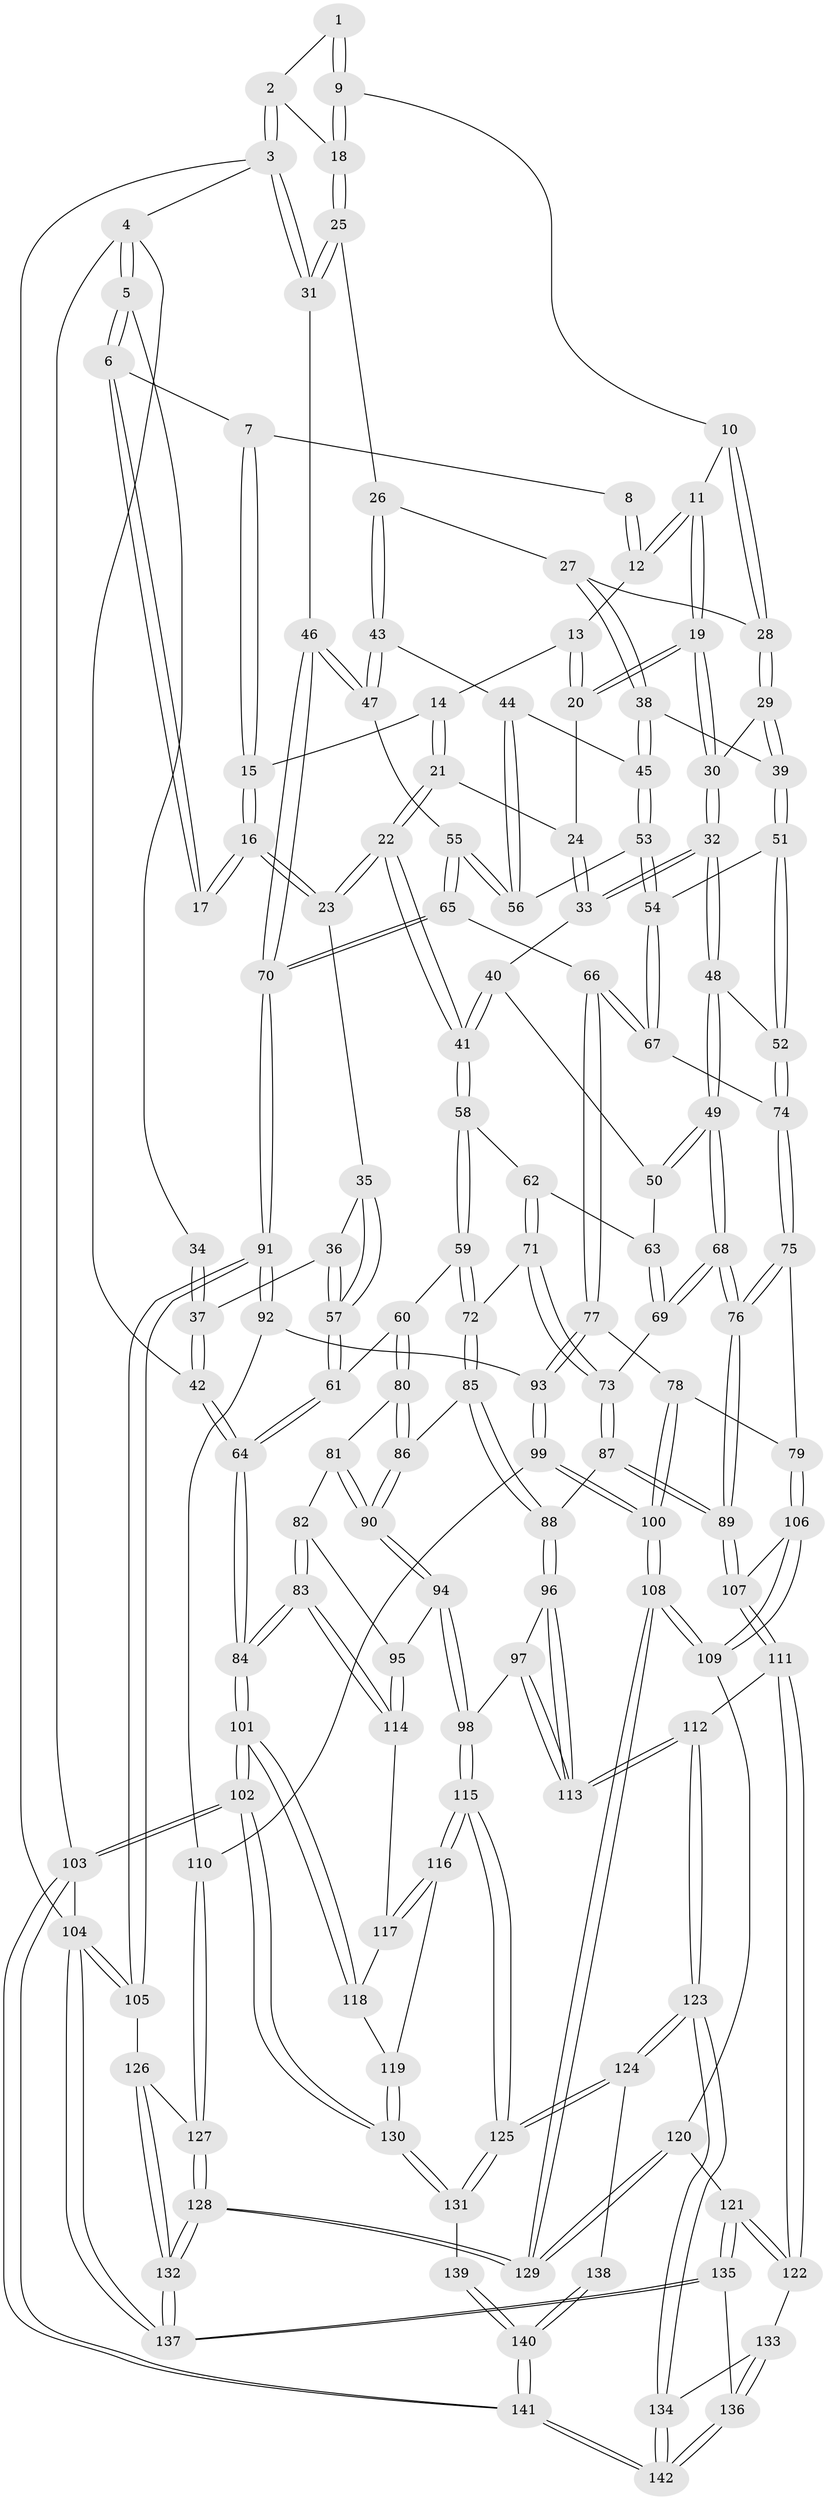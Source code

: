 // coarse degree distribution, {2: 0.03488372093023256, 4: 0.4883720930232558, 7: 0.011627906976744186, 3: 0.12790697674418605, 5: 0.2558139534883721, 6: 0.08139534883720931}
// Generated by graph-tools (version 1.1) at 2025/42/03/06/25 10:42:33]
// undirected, 142 vertices, 352 edges
graph export_dot {
graph [start="1"]
  node [color=gray90,style=filled];
  1 [pos="+0.8893847801444807+0"];
  2 [pos="+1+0"];
  3 [pos="+1+0"];
  4 [pos="+0+0"];
  5 [pos="+0+0"];
  6 [pos="+0.14451589630077663+0"];
  7 [pos="+0.3055686326002017+0"];
  8 [pos="+0.5309123071853521+0"];
  9 [pos="+0.7886613392240989+0.10084803235563586"];
  10 [pos="+0.7613616719192448+0.12110960617956097"];
  11 [pos="+0.6042212245535457+0.10526230961694086"];
  12 [pos="+0.5672930595104959+0.0513129692855839"];
  13 [pos="+0.4856212103154833+0.10566106903964306"];
  14 [pos="+0.3455465876506696+0.11462561291384396"];
  15 [pos="+0.3286700986689922+0.002881983925874413"];
  16 [pos="+0.18752857437919385+0.18231341691759806"];
  17 [pos="+0.17368382376380753+0.16654559316771048"];
  18 [pos="+0.9161476941432605+0.15069742062730238"];
  19 [pos="+0.5882226761596474+0.22777708132440266"];
  20 [pos="+0.44261256784970615+0.19777104894060604"];
  21 [pos="+0.31990031344122327+0.1993962922202392"];
  22 [pos="+0.262065309673359+0.25600065631051755"];
  23 [pos="+0.24235856016024457+0.24956403813855957"];
  24 [pos="+0.4313710348964036+0.20449495051028604"];
  25 [pos="+0.9201368236803215+0.15731547713715738"];
  26 [pos="+0.9140677682422395+0.25719247900925096"];
  27 [pos="+0.7887446644945679+0.2407670193049392"];
  28 [pos="+0.7669346317266644+0.21700549544129857"];
  29 [pos="+0.6523558984178356+0.28045754675757534"];
  30 [pos="+0.5892929757890548+0.23494505507284463"];
  31 [pos="+1+0.13536623524376248"];
  32 [pos="+0.5256180089726459+0.30132929183730167"];
  33 [pos="+0.47159916276516417+0.2969177178352533"];
  34 [pos="+0.10351306396586722+0.1690565046330398"];
  35 [pos="+0.1814945091817828+0.28157239085484653"];
  36 [pos="+0+0.29055202962304"];
  37 [pos="+0+0.2500447424843288"];
  38 [pos="+0.7771059121207567+0.32654788188950074"];
  39 [pos="+0.6662259165113409+0.3150126689314248"];
  40 [pos="+0.463713725392584+0.3008491276005046"];
  41 [pos="+0.2859235164608598+0.30577593383937796"];
  42 [pos="+0+0.22283439815869105"];
  43 [pos="+0.9328802936052235+0.2927042025703443"];
  44 [pos="+0.8695452731587332+0.32860507727014265"];
  45 [pos="+0.7881691279386803+0.3430545172860782"];
  46 [pos="+1+0.4056011900413332"];
  47 [pos="+0.9957041714780166+0.3364063960605577"];
  48 [pos="+0.5380146856626267+0.4099139402060695"];
  49 [pos="+0.5151531978564359+0.4262729754243135"];
  50 [pos="+0.43423132196482656+0.38697308147025383"];
  51 [pos="+0.6636607143673445+0.3395157290683495"];
  52 [pos="+0.6043157663042789+0.4226505265875797"];
  53 [pos="+0.7859243349226807+0.35903315496080207"];
  54 [pos="+0.7500561019230242+0.42724788145276904"];
  55 [pos="+0.8600520001672441+0.4366766599393555"];
  56 [pos="+0.848633525237392+0.40399297413486474"];
  57 [pos="+0.09170383384684715+0.4175103791257523"];
  58 [pos="+0.28937563309333436+0.32749303417820164"];
  59 [pos="+0.13901341033361447+0.4593289716509643"];
  60 [pos="+0.10025347939382831+0.4546390646081301"];
  61 [pos="+0.0951863297616335+0.4481005883484593"];
  62 [pos="+0.31469227334959676+0.3799282691993592"];
  63 [pos="+0.3528687948627751+0.39618068514199334"];
  64 [pos="+0+0.4608869583342705"];
  65 [pos="+0.840641059526556+0.4895352116457631"];
  66 [pos="+0.8096181502324684+0.5189513455975168"];
  67 [pos="+0.7509443720993992+0.4536469324275373"];
  68 [pos="+0.4686453000901694+0.5302557679881085"];
  69 [pos="+0.42241629999086133+0.4909192578910886"];
  70 [pos="+1+0.4427134250464878"];
  71 [pos="+0.2928643208603146+0.45514397582406946"];
  72 [pos="+0.1874038111108889+0.4941778258956592"];
  73 [pos="+0.3053473350712876+0.5051236984014983"];
  74 [pos="+0.6355774054575091+0.46680427226677473"];
  75 [pos="+0.6269395844278632+0.5164661495572918"];
  76 [pos="+0.4760699550151881+0.6023896697447414"];
  77 [pos="+0.8093499311438952+0.532792880615017"];
  78 [pos="+0.757840543481097+0.5831039026662597"];
  79 [pos="+0.7028087918074054+0.6008214135932394"];
  80 [pos="+0.08305427514033488+0.5139288791330163"];
  81 [pos="+0.07242577618847011+0.5321240265986465"];
  82 [pos="+0.026551874838361564+0.5692688066238064"];
  83 [pos="+0+0.6505152814415596"];
  84 [pos="+0+0.6658359328934382"];
  85 [pos="+0.2130320942902832+0.591484845577097"];
  86 [pos="+0.19833123611909248+0.5968388068993921"];
  87 [pos="+0.3072805708272963+0.5997111516789566"];
  88 [pos="+0.2759838399872114+0.6104562869817416"];
  89 [pos="+0.4638951772638618+0.6450619178106327"];
  90 [pos="+0.14660268911088653+0.6301470468287794"];
  91 [pos="+1+0.5675808502128923"];
  92 [pos="+0.9984303332985736+0.5994097234276577"];
  93 [pos="+0.8926444740276499+0.5963251368306898"];
  94 [pos="+0.13280127978282627+0.6486841347104575"];
  95 [pos="+0.1287861973609357+0.6503169386551724"];
  96 [pos="+0.26118076481544283+0.662218158387544"];
  97 [pos="+0.21209346461582293+0.7439366638675725"];
  98 [pos="+0.2077395609528241+0.7461816826236161"];
  99 [pos="+0.851886997015284+0.7351256091874235"];
  100 [pos="+0.8163537776806582+0.7470934050558028"];
  101 [pos="+0+0.6837627677759754"];
  102 [pos="+0+0.9999921870022592"];
  103 [pos="+0+1"];
  104 [pos="+1+1"];
  105 [pos="+1+0.7470392707271757"];
  106 [pos="+0.6337180260261823+0.6962634079291228"];
  107 [pos="+0.4660431920975024+0.6504154578918726"];
  108 [pos="+0.7611402839400129+0.7999174675797068"];
  109 [pos="+0.6584220231850908+0.7383418371645896"];
  110 [pos="+0.898474403016008+0.7471702997576327"];
  111 [pos="+0.41990649413977293+0.7965880147016055"];
  112 [pos="+0.3871228722453053+0.8071866519003941"];
  113 [pos="+0.3391646390920257+0.7810979560003483"];
  114 [pos="+0.0969257162689563+0.6764606057704297"];
  115 [pos="+0.16771812910686718+0.8053503085369572"];
  116 [pos="+0.15704774681921266+0.7997884009287866"];
  117 [pos="+0.09781604158544759+0.6971869821802212"];
  118 [pos="+0.05666780767276187+0.7601291293282826"];
  119 [pos="+0.08370198712343138+0.7883406259948751"];
  120 [pos="+0.585505444281162+0.8407236852121044"];
  121 [pos="+0.4992246155101461+0.8758321715658131"];
  122 [pos="+0.4480429594544776+0.8301485615237637"];
  123 [pos="+0.2569715669620512+0.9250665333696142"];
  124 [pos="+0.21335550622866975+0.8985721843089588"];
  125 [pos="+0.1695532459008886+0.8145536662953434"];
  126 [pos="+1+0.7766191682829109"];
  127 [pos="+0.9682270131958798+0.7893834461379334"];
  128 [pos="+0.8000991707133498+1"];
  129 [pos="+0.780881654224871+0.98584174679372"];
  130 [pos="+0+0.903401250696312"];
  131 [pos="+0.005357926394888147+0.9029231616571881"];
  132 [pos="+0.8016039353093649+1"];
  133 [pos="+0.4024461316160311+0.9359962528551866"];
  134 [pos="+0.28398382453105103+1"];
  135 [pos="+0.5855264484043794+1"];
  136 [pos="+0.5299517308448329+1"];
  137 [pos="+0.805431092497196+1"];
  138 [pos="+0.15807399997319718+0.920090304955023"];
  139 [pos="+0.03836211861465595+0.9110850483132417"];
  140 [pos="+0.11225559636915386+0.9826312939603481"];
  141 [pos="+0+1"];
  142 [pos="+0.306743710170207+1"];
  1 -- 2;
  1 -- 9;
  1 -- 9;
  2 -- 3;
  2 -- 3;
  2 -- 18;
  3 -- 4;
  3 -- 31;
  3 -- 31;
  3 -- 104;
  4 -- 5;
  4 -- 5;
  4 -- 42;
  4 -- 103;
  5 -- 6;
  5 -- 6;
  5 -- 34;
  6 -- 7;
  6 -- 17;
  6 -- 17;
  7 -- 8;
  7 -- 15;
  7 -- 15;
  8 -- 12;
  8 -- 12;
  9 -- 10;
  9 -- 18;
  9 -- 18;
  10 -- 11;
  10 -- 28;
  10 -- 28;
  11 -- 12;
  11 -- 12;
  11 -- 19;
  11 -- 19;
  12 -- 13;
  13 -- 14;
  13 -- 20;
  13 -- 20;
  14 -- 15;
  14 -- 21;
  14 -- 21;
  15 -- 16;
  15 -- 16;
  16 -- 17;
  16 -- 17;
  16 -- 23;
  16 -- 23;
  18 -- 25;
  18 -- 25;
  19 -- 20;
  19 -- 20;
  19 -- 30;
  19 -- 30;
  20 -- 24;
  21 -- 22;
  21 -- 22;
  21 -- 24;
  22 -- 23;
  22 -- 23;
  22 -- 41;
  22 -- 41;
  23 -- 35;
  24 -- 33;
  24 -- 33;
  25 -- 26;
  25 -- 31;
  25 -- 31;
  26 -- 27;
  26 -- 43;
  26 -- 43;
  27 -- 28;
  27 -- 38;
  27 -- 38;
  28 -- 29;
  28 -- 29;
  29 -- 30;
  29 -- 39;
  29 -- 39;
  30 -- 32;
  30 -- 32;
  31 -- 46;
  32 -- 33;
  32 -- 33;
  32 -- 48;
  32 -- 48;
  33 -- 40;
  34 -- 37;
  34 -- 37;
  35 -- 36;
  35 -- 57;
  35 -- 57;
  36 -- 37;
  36 -- 57;
  36 -- 57;
  37 -- 42;
  37 -- 42;
  38 -- 39;
  38 -- 45;
  38 -- 45;
  39 -- 51;
  39 -- 51;
  40 -- 41;
  40 -- 41;
  40 -- 50;
  41 -- 58;
  41 -- 58;
  42 -- 64;
  42 -- 64;
  43 -- 44;
  43 -- 47;
  43 -- 47;
  44 -- 45;
  44 -- 56;
  44 -- 56;
  45 -- 53;
  45 -- 53;
  46 -- 47;
  46 -- 47;
  46 -- 70;
  46 -- 70;
  47 -- 55;
  48 -- 49;
  48 -- 49;
  48 -- 52;
  49 -- 50;
  49 -- 50;
  49 -- 68;
  49 -- 68;
  50 -- 63;
  51 -- 52;
  51 -- 52;
  51 -- 54;
  52 -- 74;
  52 -- 74;
  53 -- 54;
  53 -- 54;
  53 -- 56;
  54 -- 67;
  54 -- 67;
  55 -- 56;
  55 -- 56;
  55 -- 65;
  55 -- 65;
  57 -- 61;
  57 -- 61;
  58 -- 59;
  58 -- 59;
  58 -- 62;
  59 -- 60;
  59 -- 72;
  59 -- 72;
  60 -- 61;
  60 -- 80;
  60 -- 80;
  61 -- 64;
  61 -- 64;
  62 -- 63;
  62 -- 71;
  62 -- 71;
  63 -- 69;
  63 -- 69;
  64 -- 84;
  64 -- 84;
  65 -- 66;
  65 -- 70;
  65 -- 70;
  66 -- 67;
  66 -- 67;
  66 -- 77;
  66 -- 77;
  67 -- 74;
  68 -- 69;
  68 -- 69;
  68 -- 76;
  68 -- 76;
  69 -- 73;
  70 -- 91;
  70 -- 91;
  71 -- 72;
  71 -- 73;
  71 -- 73;
  72 -- 85;
  72 -- 85;
  73 -- 87;
  73 -- 87;
  74 -- 75;
  74 -- 75;
  75 -- 76;
  75 -- 76;
  75 -- 79;
  76 -- 89;
  76 -- 89;
  77 -- 78;
  77 -- 93;
  77 -- 93;
  78 -- 79;
  78 -- 100;
  78 -- 100;
  79 -- 106;
  79 -- 106;
  80 -- 81;
  80 -- 86;
  80 -- 86;
  81 -- 82;
  81 -- 90;
  81 -- 90;
  82 -- 83;
  82 -- 83;
  82 -- 95;
  83 -- 84;
  83 -- 84;
  83 -- 114;
  83 -- 114;
  84 -- 101;
  84 -- 101;
  85 -- 86;
  85 -- 88;
  85 -- 88;
  86 -- 90;
  86 -- 90;
  87 -- 88;
  87 -- 89;
  87 -- 89;
  88 -- 96;
  88 -- 96;
  89 -- 107;
  89 -- 107;
  90 -- 94;
  90 -- 94;
  91 -- 92;
  91 -- 92;
  91 -- 105;
  91 -- 105;
  92 -- 93;
  92 -- 110;
  93 -- 99;
  93 -- 99;
  94 -- 95;
  94 -- 98;
  94 -- 98;
  95 -- 114;
  95 -- 114;
  96 -- 97;
  96 -- 113;
  96 -- 113;
  97 -- 98;
  97 -- 113;
  97 -- 113;
  98 -- 115;
  98 -- 115;
  99 -- 100;
  99 -- 100;
  99 -- 110;
  100 -- 108;
  100 -- 108;
  101 -- 102;
  101 -- 102;
  101 -- 118;
  101 -- 118;
  102 -- 103;
  102 -- 103;
  102 -- 130;
  102 -- 130;
  103 -- 141;
  103 -- 141;
  103 -- 104;
  104 -- 105;
  104 -- 105;
  104 -- 137;
  104 -- 137;
  105 -- 126;
  106 -- 107;
  106 -- 109;
  106 -- 109;
  107 -- 111;
  107 -- 111;
  108 -- 109;
  108 -- 109;
  108 -- 129;
  108 -- 129;
  109 -- 120;
  110 -- 127;
  110 -- 127;
  111 -- 112;
  111 -- 122;
  111 -- 122;
  112 -- 113;
  112 -- 113;
  112 -- 123;
  112 -- 123;
  114 -- 117;
  115 -- 116;
  115 -- 116;
  115 -- 125;
  115 -- 125;
  116 -- 117;
  116 -- 117;
  116 -- 119;
  117 -- 118;
  118 -- 119;
  119 -- 130;
  119 -- 130;
  120 -- 121;
  120 -- 129;
  120 -- 129;
  121 -- 122;
  121 -- 122;
  121 -- 135;
  121 -- 135;
  122 -- 133;
  123 -- 124;
  123 -- 124;
  123 -- 134;
  123 -- 134;
  124 -- 125;
  124 -- 125;
  124 -- 138;
  125 -- 131;
  125 -- 131;
  126 -- 127;
  126 -- 132;
  126 -- 132;
  127 -- 128;
  127 -- 128;
  128 -- 129;
  128 -- 129;
  128 -- 132;
  128 -- 132;
  130 -- 131;
  130 -- 131;
  131 -- 139;
  132 -- 137;
  132 -- 137;
  133 -- 134;
  133 -- 136;
  133 -- 136;
  134 -- 142;
  134 -- 142;
  135 -- 136;
  135 -- 137;
  135 -- 137;
  136 -- 142;
  136 -- 142;
  138 -- 140;
  138 -- 140;
  139 -- 140;
  139 -- 140;
  140 -- 141;
  140 -- 141;
  141 -- 142;
  141 -- 142;
}
